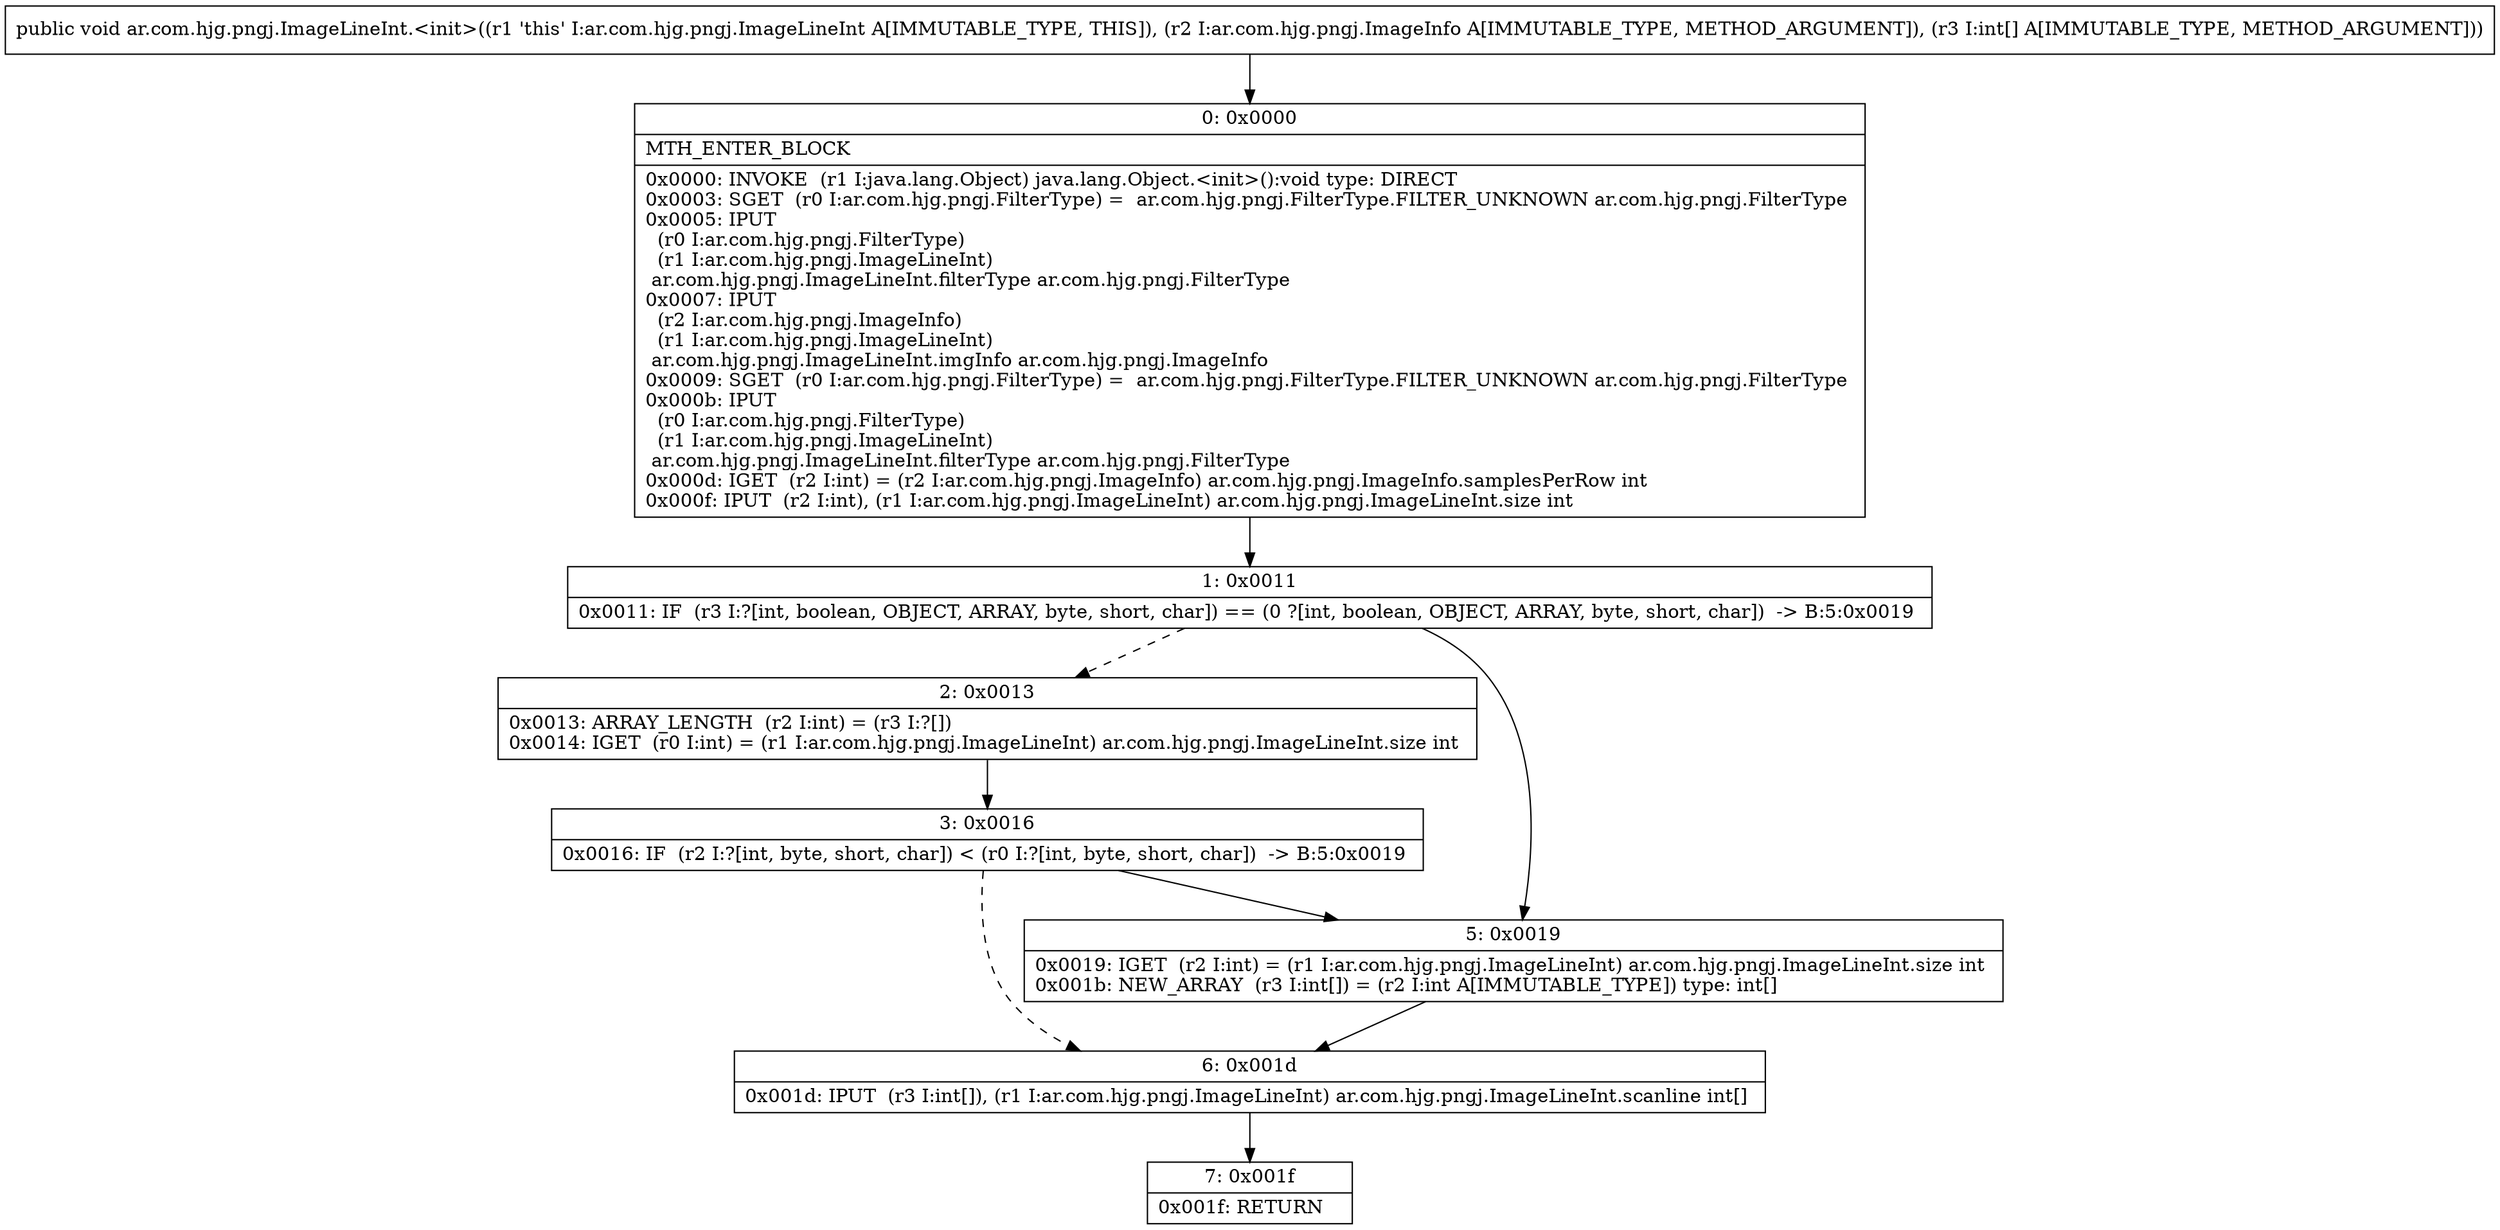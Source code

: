 digraph "CFG forar.com.hjg.pngj.ImageLineInt.\<init\>(Lar\/com\/hjg\/pngj\/ImageInfo;[I)V" {
Node_0 [shape=record,label="{0\:\ 0x0000|MTH_ENTER_BLOCK\l|0x0000: INVOKE  (r1 I:java.lang.Object) java.lang.Object.\<init\>():void type: DIRECT \l0x0003: SGET  (r0 I:ar.com.hjg.pngj.FilterType) =  ar.com.hjg.pngj.FilterType.FILTER_UNKNOWN ar.com.hjg.pngj.FilterType \l0x0005: IPUT  \l  (r0 I:ar.com.hjg.pngj.FilterType)\l  (r1 I:ar.com.hjg.pngj.ImageLineInt)\l ar.com.hjg.pngj.ImageLineInt.filterType ar.com.hjg.pngj.FilterType \l0x0007: IPUT  \l  (r2 I:ar.com.hjg.pngj.ImageInfo)\l  (r1 I:ar.com.hjg.pngj.ImageLineInt)\l ar.com.hjg.pngj.ImageLineInt.imgInfo ar.com.hjg.pngj.ImageInfo \l0x0009: SGET  (r0 I:ar.com.hjg.pngj.FilterType) =  ar.com.hjg.pngj.FilterType.FILTER_UNKNOWN ar.com.hjg.pngj.FilterType \l0x000b: IPUT  \l  (r0 I:ar.com.hjg.pngj.FilterType)\l  (r1 I:ar.com.hjg.pngj.ImageLineInt)\l ar.com.hjg.pngj.ImageLineInt.filterType ar.com.hjg.pngj.FilterType \l0x000d: IGET  (r2 I:int) = (r2 I:ar.com.hjg.pngj.ImageInfo) ar.com.hjg.pngj.ImageInfo.samplesPerRow int \l0x000f: IPUT  (r2 I:int), (r1 I:ar.com.hjg.pngj.ImageLineInt) ar.com.hjg.pngj.ImageLineInt.size int \l}"];
Node_1 [shape=record,label="{1\:\ 0x0011|0x0011: IF  (r3 I:?[int, boolean, OBJECT, ARRAY, byte, short, char]) == (0 ?[int, boolean, OBJECT, ARRAY, byte, short, char])  \-\> B:5:0x0019 \l}"];
Node_2 [shape=record,label="{2\:\ 0x0013|0x0013: ARRAY_LENGTH  (r2 I:int) = (r3 I:?[]) \l0x0014: IGET  (r0 I:int) = (r1 I:ar.com.hjg.pngj.ImageLineInt) ar.com.hjg.pngj.ImageLineInt.size int \l}"];
Node_3 [shape=record,label="{3\:\ 0x0016|0x0016: IF  (r2 I:?[int, byte, short, char]) \< (r0 I:?[int, byte, short, char])  \-\> B:5:0x0019 \l}"];
Node_5 [shape=record,label="{5\:\ 0x0019|0x0019: IGET  (r2 I:int) = (r1 I:ar.com.hjg.pngj.ImageLineInt) ar.com.hjg.pngj.ImageLineInt.size int \l0x001b: NEW_ARRAY  (r3 I:int[]) = (r2 I:int A[IMMUTABLE_TYPE]) type: int[] \l}"];
Node_6 [shape=record,label="{6\:\ 0x001d|0x001d: IPUT  (r3 I:int[]), (r1 I:ar.com.hjg.pngj.ImageLineInt) ar.com.hjg.pngj.ImageLineInt.scanline int[] \l}"];
Node_7 [shape=record,label="{7\:\ 0x001f|0x001f: RETURN   \l}"];
MethodNode[shape=record,label="{public void ar.com.hjg.pngj.ImageLineInt.\<init\>((r1 'this' I:ar.com.hjg.pngj.ImageLineInt A[IMMUTABLE_TYPE, THIS]), (r2 I:ar.com.hjg.pngj.ImageInfo A[IMMUTABLE_TYPE, METHOD_ARGUMENT]), (r3 I:int[] A[IMMUTABLE_TYPE, METHOD_ARGUMENT])) }"];
MethodNode -> Node_0;
Node_0 -> Node_1;
Node_1 -> Node_2[style=dashed];
Node_1 -> Node_5;
Node_2 -> Node_3;
Node_3 -> Node_5;
Node_3 -> Node_6[style=dashed];
Node_5 -> Node_6;
Node_6 -> Node_7;
}

